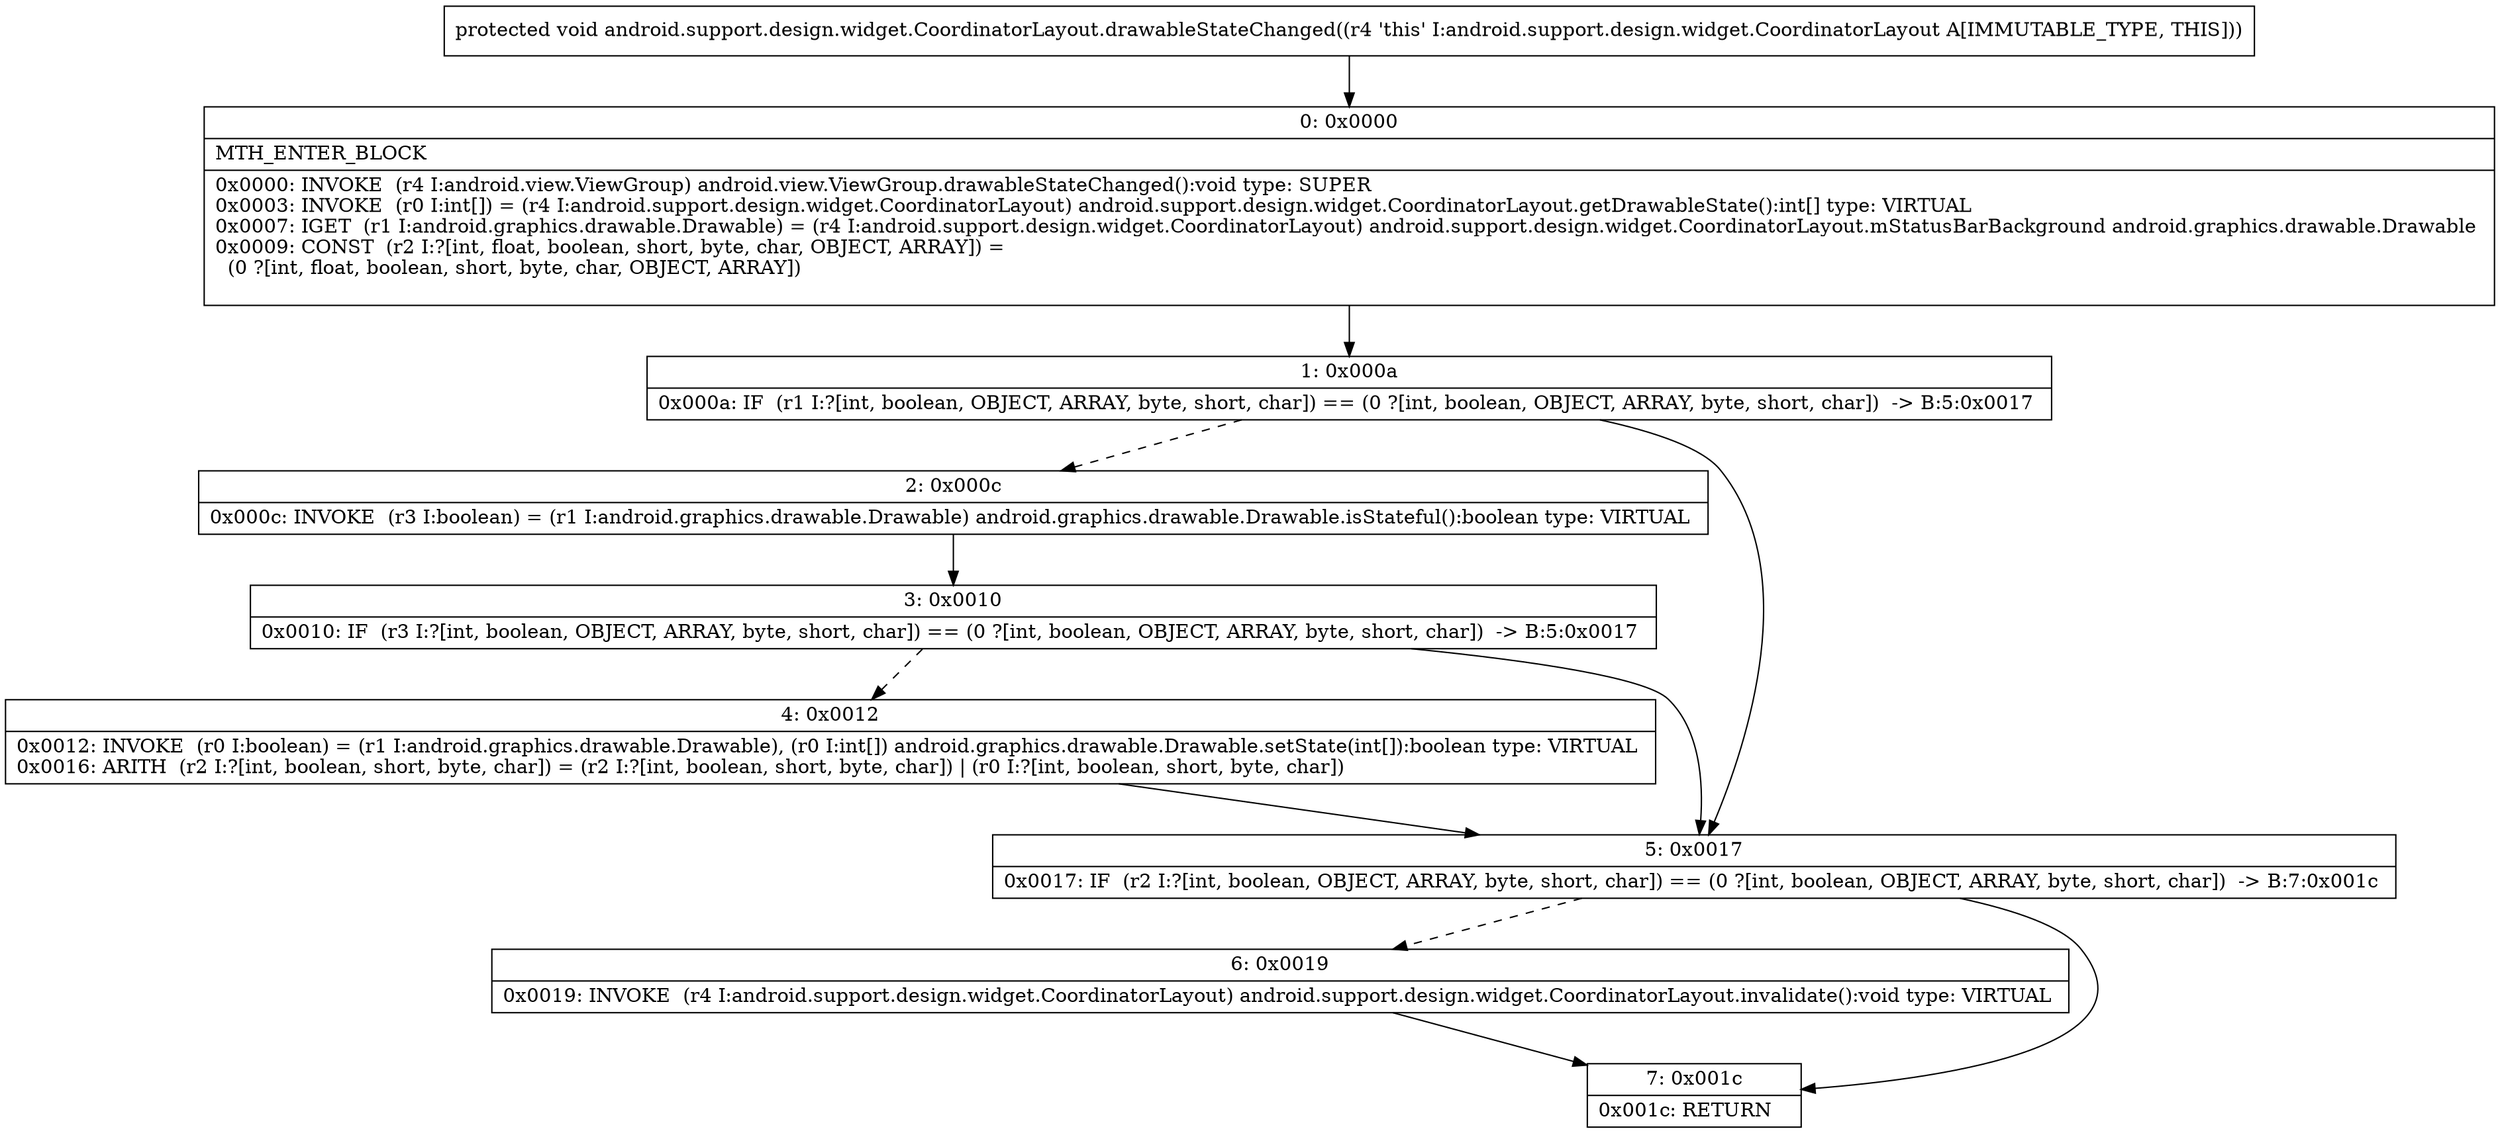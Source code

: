 digraph "CFG forandroid.support.design.widget.CoordinatorLayout.drawableStateChanged()V" {
Node_0 [shape=record,label="{0\:\ 0x0000|MTH_ENTER_BLOCK\l|0x0000: INVOKE  (r4 I:android.view.ViewGroup) android.view.ViewGroup.drawableStateChanged():void type: SUPER \l0x0003: INVOKE  (r0 I:int[]) = (r4 I:android.support.design.widget.CoordinatorLayout) android.support.design.widget.CoordinatorLayout.getDrawableState():int[] type: VIRTUAL \l0x0007: IGET  (r1 I:android.graphics.drawable.Drawable) = (r4 I:android.support.design.widget.CoordinatorLayout) android.support.design.widget.CoordinatorLayout.mStatusBarBackground android.graphics.drawable.Drawable \l0x0009: CONST  (r2 I:?[int, float, boolean, short, byte, char, OBJECT, ARRAY]) = \l  (0 ?[int, float, boolean, short, byte, char, OBJECT, ARRAY])\l \l}"];
Node_1 [shape=record,label="{1\:\ 0x000a|0x000a: IF  (r1 I:?[int, boolean, OBJECT, ARRAY, byte, short, char]) == (0 ?[int, boolean, OBJECT, ARRAY, byte, short, char])  \-\> B:5:0x0017 \l}"];
Node_2 [shape=record,label="{2\:\ 0x000c|0x000c: INVOKE  (r3 I:boolean) = (r1 I:android.graphics.drawable.Drawable) android.graphics.drawable.Drawable.isStateful():boolean type: VIRTUAL \l}"];
Node_3 [shape=record,label="{3\:\ 0x0010|0x0010: IF  (r3 I:?[int, boolean, OBJECT, ARRAY, byte, short, char]) == (0 ?[int, boolean, OBJECT, ARRAY, byte, short, char])  \-\> B:5:0x0017 \l}"];
Node_4 [shape=record,label="{4\:\ 0x0012|0x0012: INVOKE  (r0 I:boolean) = (r1 I:android.graphics.drawable.Drawable), (r0 I:int[]) android.graphics.drawable.Drawable.setState(int[]):boolean type: VIRTUAL \l0x0016: ARITH  (r2 I:?[int, boolean, short, byte, char]) = (r2 I:?[int, boolean, short, byte, char]) \| (r0 I:?[int, boolean, short, byte, char]) \l}"];
Node_5 [shape=record,label="{5\:\ 0x0017|0x0017: IF  (r2 I:?[int, boolean, OBJECT, ARRAY, byte, short, char]) == (0 ?[int, boolean, OBJECT, ARRAY, byte, short, char])  \-\> B:7:0x001c \l}"];
Node_6 [shape=record,label="{6\:\ 0x0019|0x0019: INVOKE  (r4 I:android.support.design.widget.CoordinatorLayout) android.support.design.widget.CoordinatorLayout.invalidate():void type: VIRTUAL \l}"];
Node_7 [shape=record,label="{7\:\ 0x001c|0x001c: RETURN   \l}"];
MethodNode[shape=record,label="{protected void android.support.design.widget.CoordinatorLayout.drawableStateChanged((r4 'this' I:android.support.design.widget.CoordinatorLayout A[IMMUTABLE_TYPE, THIS])) }"];
MethodNode -> Node_0;
Node_0 -> Node_1;
Node_1 -> Node_2[style=dashed];
Node_1 -> Node_5;
Node_2 -> Node_3;
Node_3 -> Node_4[style=dashed];
Node_3 -> Node_5;
Node_4 -> Node_5;
Node_5 -> Node_6[style=dashed];
Node_5 -> Node_7;
Node_6 -> Node_7;
}

